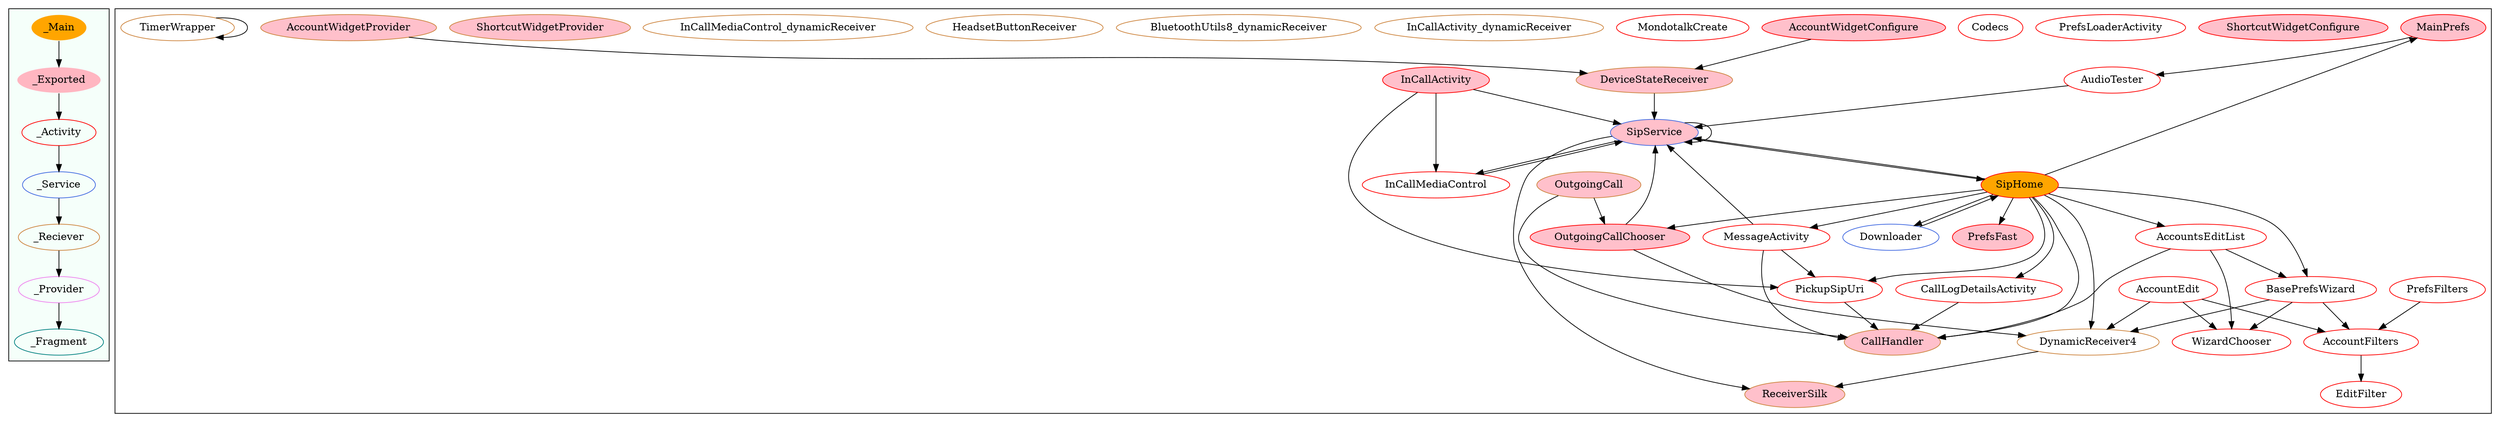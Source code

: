 digraph G {
subgraph cluster_legend{ 
bgcolor=mintcream;
_Activity[color = red];
_Service[color = royalblue];
_Provider[color = violet];
_Reciever[color = peru];
_Fragment[color = teal];
_Main[style=filled, fillcolor=orange, color = mintcream];
_Exported[style=filled, fillcolor=lightpink, color = mintcream];
_Main -> _Exported -> _Activity -> _Service -> _Reciever -> _Provider -> _Fragment; 
}
subgraph cluster_component{ 
MainPrefs[style=filled, fillcolor=pink, color = red];
PrefsFast[style=filled, fillcolor=pink, color = red];
ShortcutWidgetConfigure[style=filled, fillcolor=pink, color = red];
EditFilter[color = red];
BasePrefsWizard[color = red];
SipHome[style=filled, fillcolor=orange, color = red];
WizardChooser[color = red];
PickupSipUri[color = red];
CallLogDetailsActivity[color = red];
MainPrefs[style=filled, fillcolor=pink, color = red];
PrefsLoaderActivity[color = red];
Codecs[color = red];
AccountFilters[color = red];
InCallMediaControl[color = red];
AudioTester[color = red];
PrefsFilters[color = red];
AccountWidgetConfigure[style=filled, fillcolor=pink, color = red];
MessageActivity[color = red];
OutgoingCallChooser[style=filled, fillcolor=pink, color = red];
InCallActivity[style=filled, fillcolor=pink, color = red];
AccountsEditList[color = red];
AccountEdit[color = red];
MondotalkCreate[color = red];
Downloader[color = royalblue];
SipService[style=filled, fillcolor=pink, color = royalblue];
InCallActivity_dynamicReceiver[color = peru];
BluetoothUtils8_dynamicReceiver[color = peru];
ReceiverSilk[style=filled, fillcolor=pink, color = peru];
HeadsetButtonReceiver[color = peru];
InCallMediaControl_dynamicReceiver[color = peru];
DynamicReceiver4[color = peru];
CallHandler[style=filled, fillcolor=pink, color = peru];
OutgoingCall[style=filled, fillcolor=pink, color = peru];
DeviceStateReceiver[style=filled, fillcolor=pink, color = peru];
ShortcutWidgetProvider[style=filled, fillcolor=pink, color = peru];
AccountWidgetProvider[style=filled, fillcolor=pink, color = peru];
TimerWrapper[color = peru];
MainPrefs->AudioTester;
BasePrefsWizard->DynamicReceiver4;
BasePrefsWizard->AccountFilters;
BasePrefsWizard->WizardChooser;
Downloader->SipHome;
SipHome->MessageActivity;
SipHome->AccountsEditList;
SipHome->BasePrefsWizard;
SipHome->DynamicReceiver4;
SipHome->PickupSipUri;
SipHome->CallLogDetailsActivity;
SipHome->PrefsFast;
SipHome->MainPrefs;
SipHome->SipService;
SipHome->CallHandler;
SipHome->OutgoingCallChooser;
SipHome->Downloader;
SipService->SipHome;
SipService->ReceiverSilk;
SipService->SipService;
SipService->InCallMediaControl;
PickupSipUri->CallHandler;
CallLogDetailsActivity->CallHandler;
AccountFilters->EditFilter;
AccountWidgetProvider->DeviceStateReceiver;
InCallMediaControl->SipService;
AudioTester->SipService;
PrefsFilters->AccountFilters;
MessageActivity->CallHandler;
MessageActivity->PickupSipUri;
MessageActivity->SipService;
AccountWidgetConfigure->DeviceStateReceiver;
OutgoingCallChooser->DynamicReceiver4;
OutgoingCallChooser->SipService;
DynamicReceiver4->ReceiverSilk;
OutgoingCall->OutgoingCallChooser;
OutgoingCall->CallHandler;
AccountsEditList->BasePrefsWizard;
AccountsEditList->WizardChooser;
AccountsEditList->CallHandler;
AccountEdit->DynamicReceiver4;
AccountEdit->WizardChooser;
AccountEdit->AccountFilters;
InCallActivity->InCallMediaControl;
InCallActivity->PickupSipUri;
InCallActivity->SipService;
DeviceStateReceiver->SipService;
TimerWrapper->TimerWrapper;
}
}
